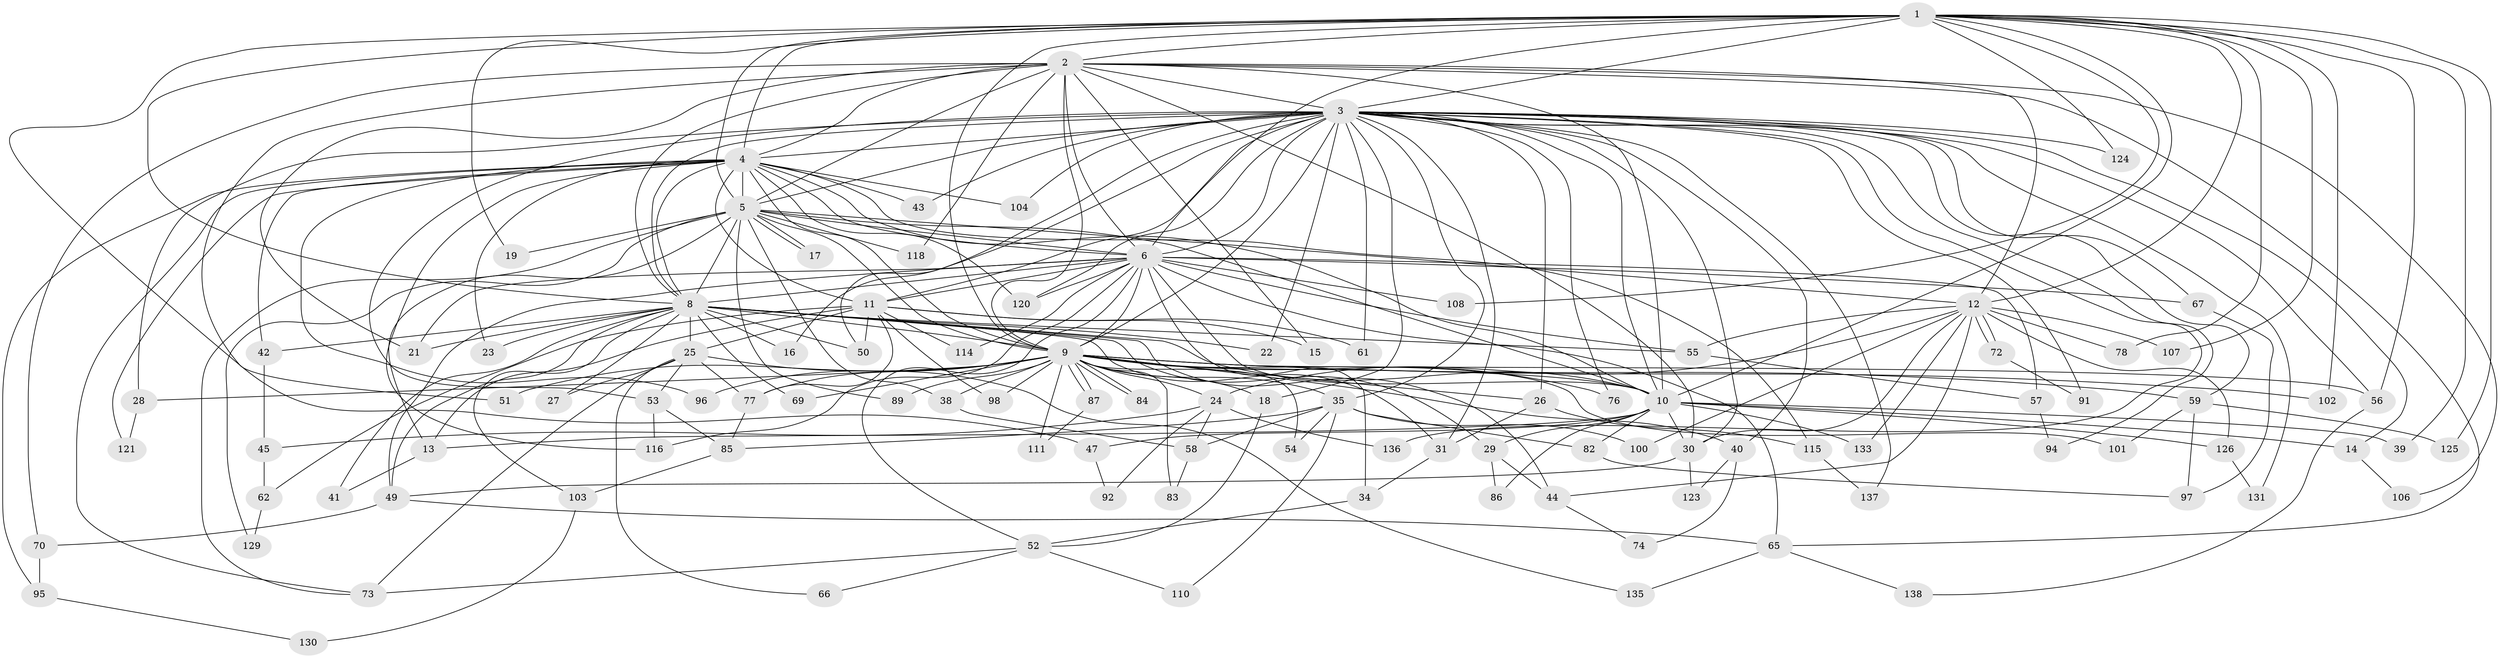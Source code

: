 // Generated by graph-tools (version 1.1) at 2025/51/02/27/25 19:51:44]
// undirected, 106 vertices, 252 edges
graph export_dot {
graph [start="1"]
  node [color=gray90,style=filled];
  1 [super="+63"];
  2 [super="+20"];
  3 [super="+7"];
  4 [super="+113"];
  5 [super="+46"];
  6 [super="+122"];
  8 [super="+33"];
  9 [super="+37"];
  10 [super="+80"];
  11 [super="+71"];
  12 [super="+36"];
  13 [super="+88"];
  14;
  15;
  16;
  17;
  18;
  19;
  21 [super="+79"];
  22;
  23;
  24 [super="+68"];
  25 [super="+117"];
  26 [super="+48"];
  27;
  28;
  29 [super="+60"];
  30 [super="+32"];
  31;
  34;
  35 [super="+93"];
  38;
  39;
  40;
  41;
  42;
  43;
  44 [super="+99"];
  45;
  47;
  49 [super="+119"];
  50 [super="+109"];
  51;
  52 [super="+127"];
  53 [super="+81"];
  54;
  55 [super="+112"];
  56 [super="+64"];
  57;
  58;
  59 [super="+90"];
  61;
  62;
  65 [super="+134"];
  66;
  67;
  69;
  70;
  72;
  73 [super="+75"];
  74;
  76;
  77;
  78;
  82;
  83;
  84;
  85;
  86;
  87;
  89;
  91;
  92;
  94;
  95;
  96;
  97 [super="+105"];
  98;
  100;
  101;
  102;
  103;
  104;
  106;
  107;
  108;
  110;
  111;
  114;
  115;
  116 [super="+132"];
  118;
  120 [super="+128"];
  121;
  123;
  124;
  125;
  126;
  129;
  130;
  131;
  133;
  135;
  136;
  137;
  138;
  1 -- 2;
  1 -- 3 [weight=2];
  1 -- 4;
  1 -- 5;
  1 -- 6;
  1 -- 8;
  1 -- 9;
  1 -- 10;
  1 -- 19;
  1 -- 39;
  1 -- 47;
  1 -- 56;
  1 -- 78;
  1 -- 102;
  1 -- 107;
  1 -- 108;
  1 -- 124;
  1 -- 125;
  1 -- 12;
  2 -- 3 [weight=2];
  2 -- 4;
  2 -- 5;
  2 -- 6 [weight=2];
  2 -- 8;
  2 -- 9;
  2 -- 10;
  2 -- 12;
  2 -- 15;
  2 -- 21;
  2 -- 30;
  2 -- 51;
  2 -- 65;
  2 -- 70;
  2 -- 106;
  2 -- 118;
  3 -- 4 [weight=2];
  3 -- 5 [weight=3];
  3 -- 6 [weight=2];
  3 -- 8 [weight=3];
  3 -- 9 [weight=2];
  3 -- 10 [weight=3];
  3 -- 11;
  3 -- 16;
  3 -- 22;
  3 -- 35;
  3 -- 56;
  3 -- 76;
  3 -- 131;
  3 -- 136;
  3 -- 137;
  3 -- 14;
  3 -- 18;
  3 -- 67;
  3 -- 26;
  3 -- 91;
  3 -- 28;
  3 -- 94;
  3 -- 31;
  3 -- 40;
  3 -- 104;
  3 -- 43;
  3 -- 53;
  3 -- 120;
  3 -- 59;
  3 -- 124;
  3 -- 61;
  3 -- 30;
  3 -- 50;
  4 -- 5;
  4 -- 6;
  4 -- 8;
  4 -- 9;
  4 -- 10;
  4 -- 23;
  4 -- 42;
  4 -- 43;
  4 -- 95;
  4 -- 96;
  4 -- 104;
  4 -- 115;
  4 -- 116;
  4 -- 121;
  4 -- 73;
  4 -- 11;
  4 -- 120;
  5 -- 6;
  5 -- 8;
  5 -- 9;
  5 -- 10;
  5 -- 12;
  5 -- 13;
  5 -- 17;
  5 -- 17;
  5 -- 19;
  5 -- 38;
  5 -- 73;
  5 -- 89;
  5 -- 118;
  5 -- 129;
  6 -- 8;
  6 -- 9;
  6 -- 10;
  6 -- 11 [weight=2];
  6 -- 21;
  6 -- 34;
  6 -- 49;
  6 -- 55;
  6 -- 57;
  6 -- 67;
  6 -- 108;
  6 -- 114;
  6 -- 116;
  6 -- 120;
  6 -- 52;
  6 -- 65;
  8 -- 9;
  8 -- 10;
  8 -- 16;
  8 -- 22;
  8 -- 23;
  8 -- 25;
  8 -- 27;
  8 -- 29;
  8 -- 31;
  8 -- 41;
  8 -- 42;
  8 -- 44 [weight=2];
  8 -- 49;
  8 -- 50;
  8 -- 55;
  8 -- 69;
  8 -- 103;
  8 -- 21;
  9 -- 10;
  9 -- 18;
  9 -- 24 [weight=2];
  9 -- 26;
  9 -- 28;
  9 -- 35;
  9 -- 38;
  9 -- 40;
  9 -- 51;
  9 -- 54;
  9 -- 69;
  9 -- 76;
  9 -- 77;
  9 -- 83;
  9 -- 84;
  9 -- 84;
  9 -- 87;
  9 -- 87;
  9 -- 89;
  9 -- 96;
  9 -- 98;
  9 -- 101;
  9 -- 102;
  9 -- 111;
  9 -- 59;
  9 -- 56;
  10 -- 13;
  10 -- 14;
  10 -- 29;
  10 -- 30;
  10 -- 39;
  10 -- 47;
  10 -- 82;
  10 -- 86;
  10 -- 126;
  10 -- 133;
  11 -- 15;
  11 -- 25;
  11 -- 50;
  11 -- 61;
  11 -- 62;
  11 -- 77;
  11 -- 114;
  11 -- 13;
  11 -- 98;
  12 -- 24;
  12 -- 72;
  12 -- 72;
  12 -- 107;
  12 -- 133;
  12 -- 100;
  12 -- 44;
  12 -- 78;
  12 -- 126;
  12 -- 30;
  12 -- 55;
  13 -- 41;
  14 -- 106;
  18 -- 52;
  24 -- 45;
  24 -- 92;
  24 -- 136;
  24 -- 58;
  25 -- 27;
  25 -- 66;
  25 -- 135;
  25 -- 77;
  25 -- 53;
  25 -- 73;
  26 -- 115;
  26 -- 31;
  28 -- 121;
  29 -- 86;
  29 -- 44;
  30 -- 123;
  30 -- 49;
  31 -- 34;
  34 -- 52;
  35 -- 54;
  35 -- 58;
  35 -- 82;
  35 -- 100;
  35 -- 110;
  35 -- 85;
  38 -- 58;
  40 -- 74;
  40 -- 123;
  42 -- 45;
  44 -- 74;
  45 -- 62;
  47 -- 92;
  49 -- 65;
  49 -- 70;
  52 -- 66;
  52 -- 73;
  52 -- 110;
  53 -- 85;
  53 -- 116;
  55 -- 57;
  56 -- 138;
  57 -- 94;
  58 -- 83;
  59 -- 97;
  59 -- 101;
  59 -- 125;
  62 -- 129;
  65 -- 135;
  65 -- 138;
  67 -- 97;
  70 -- 95;
  72 -- 91;
  77 -- 85;
  82 -- 97;
  85 -- 103;
  87 -- 111;
  95 -- 130;
  103 -- 130;
  115 -- 137;
  126 -- 131;
}
